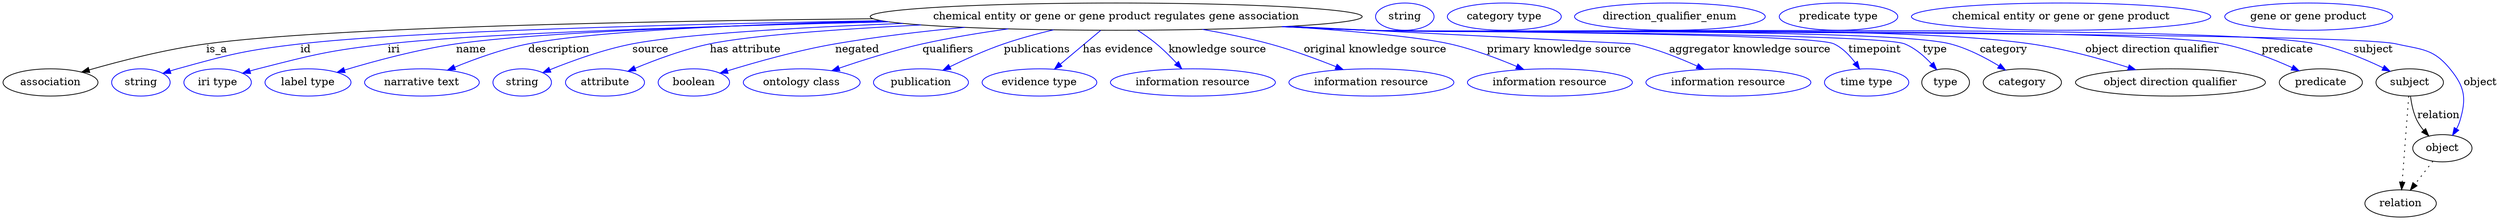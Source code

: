 digraph {
	graph [bb="0,0,3279.4,283"];
	node [label="\N"];
	"chemical entity or gene or gene product regulates gene association"	[height=0.5,
		label="chemical entity or gene or gene product regulates gene association",
		pos="1463.4,265",
		width=8.9909];
	association	[height=0.5,
		pos="62.394,178",
		width=1.7332];
	"chemical entity or gene or gene product regulates gene association" -> association	[label=is_a,
		lp="281.39,221.5",
		pos="e,103.52,191.74 1143.6,262.2 847.82,259.15 430.09,250.97 267.39,229 214.07,221.8 154.45,206.4 113.31,194.58"];
	id	[color=blue,
		height=0.5,
		label=string,
		pos="181.39,178",
		width=1.0652];
	"chemical entity or gene or gene product regulates gene association" -> id	[color=blue,
		label=id,
		lp="398.39,221.5",
		pos="e,210.38,190 1154,259.68 890.77,254.93 533.39,245.66 391.39,229 318.42,220.44 300.2,215.65 229.39,196 226.29,195.14 223.09,194.17 \
219.89,193.16",
		style=solid];
	iri	[color=blue,
		height=0.5,
		label="iri type",
		pos="282.39,178",
		width=1.2277];
	"chemical entity or gene or gene product regulates gene association" -> iri	[color=blue,
		label=iri,
		lp="514.39,221.5",
		pos="e,315.3,190.23 1164.3,258.08 931.93,252.55 629.15,243 506.39,229 429.49,220.23 410.38,215.19 335.39,196 332.02,195.14 328.54,194.18 \
325.05,193.17",
		style=solid];
	name	[color=blue,
		height=0.5,
		label="label type",
		pos="401.39,178",
		width=1.5707];
	"chemical entity or gene or gene product regulates gene association" -> name	[color=blue,
		label=name,
		lp="616.39,221.5",
		pos="e,439.75,191.4 1161.2,258.52 955.39,253.5 701.8,244.43 596.39,229 545.5,221.55 488.67,206.14 449.55,194.38",
		style=solid];
	description	[color=blue,
		height=0.5,
		label="narrative text",
		pos="551.39,178",
		width=2.0943];
	"chemical entity or gene or gene product regulates gene association" -> description	[color=blue,
		label=description,
		lp="730.89,221.5",
		pos="e,584.86,194.26 1155.5,259.41 979.6,254.95 777.25,246.18 690.39,229 657.23,222.44 621.37,209.38 594.38,198.25",
		style=solid];
	source	[color=blue,
		height=0.5,
		label=string,
		pos="683.39,178",
		width=1.0652];
	"chemical entity or gene or gene product regulates gene association" -> source	[color=blue,
		label=source,
		lp="851.39,221.5",
		pos="e,710.36,190.97 1182.5,256.02 1044.8,250.6 894.43,241.99 827.39,229 789.74,221.7 748.58,206.65 719.94,194.95",
		style=solid];
	"has attribute"	[color=blue,
		height=0.5,
		label=attribute,
		pos="791.39,178",
		width=1.4443];
	"chemical entity or gene or gene product regulates gene association" -> "has attribute"	[color=blue,
		label="has attribute",
		lp="976.39,221.5",
		pos="e,821.64,192.77 1207,254 1097.2,248.31 982.25,240.07 929.39,229 895.3,221.86 858.26,208.08 831.15,196.8",
		style=solid];
	negated	[color=blue,
		height=0.5,
		label=boolean,
		pos="908.39,178",
		width=1.2999];
	"chemical entity or gene or gene product regulates gene association" -> negated	[color=blue,
		label=negated,
		lp="1122.4,221.5",
		pos="e,942.74,190.34 1263.9,250.81 1208.5,245.61 1148.4,238.52 1093.4,229 1044.6,220.54 989.9,204.99 952.74,193.47",
		style=solid];
	qualifiers	[color=blue,
		height=0.5,
		label="ontology class",
		pos="1049.4,178",
		width=2.1304];
	"chemical entity or gene or gene product regulates gene association" -> qualifiers	[color=blue,
		label=qualifiers,
		lp="1241.9,221.5",
		pos="e,1089.1,193.53 1321.3,248.81 1284.4,243.68 1244.7,237.14 1208.4,229 1171.1,220.63 1129.9,207.57 1098.8,196.9",
		style=solid];
	publications	[color=blue,
		height=0.5,
		label=publication,
		pos="1206.4,178",
		width=1.7332];
	"chemical entity or gene or gene product regulates gene association" -> publications	[color=blue,
		label=publications,
		lp="1359.4,221.5",
		pos="e,1235.4,194.2 1380.8,247.51 1359.2,242.38 1336.2,236.17 1315.4,229 1291.1,220.66 1265,208.78 1244.4,198.69",
		style=solid];
	"has evidence"	[color=blue,
		height=0.5,
		label="evidence type",
		pos="1362.4,178",
		width=2.0943];
	"chemical entity or gene or gene product regulates gene association" -> "has evidence"	[color=blue,
		label="has evidence",
		lp="1465.9,221.5",
		pos="e,1382.1,195.6 1443,246.8 1427.7,233.96 1406.7,216.27 1389.9,202.19",
		style=solid];
	"knowledge source"	[color=blue,
		height=0.5,
		label="information resource",
		pos="1564.4,178",
		width=3.015];
	"chemical entity or gene or gene product regulates gene association" -> "knowledge source"	[color=blue,
		label="knowledge source",
		lp="1596.9,221.5",
		pos="e,1549.7,196.14 1491.7,246.95 1500,241.56 1508.8,235.35 1516.4,229 1525.6,221.33 1534.9,212.07 1542.8,203.61",
		style=solid];
	"original knowledge source"	[color=blue,
		height=0.5,
		label="information resource",
		pos="1799.4,178",
		width=3.015];
	"chemical entity or gene or gene product regulates gene association" -> "original knowledge source"	[color=blue,
		label="original knowledge source",
		lp="1804.4,221.5",
		pos="e,1762.2,195.02 1576.9,248.13 1606,243.03 1637.1,236.67 1665.4,229 1695,220.97 1727.3,209.03 1752.8,198.83",
		style=solid];
	"primary knowledge source"	[color=blue,
		height=0.5,
		label="information resource",
		pos="2034.4,178",
		width=3.015];
	"chemical entity or gene or gene product regulates gene association" -> "primary knowledge source"	[color=blue,
		label="primary knowledge source",
		lp="2046.4,221.5",
		pos="e,1999.9,195.14 1686.8,251.96 1773.2,246.09 1861,238.28 1902.4,229 1932.7,222.19 1965.4,209.86 1990.6,199.15",
		style=solid];
	"aggregator knowledge source"	[color=blue,
		height=0.5,
		label="information resource",
		pos="2269.4,178",
		width=3.015];
	"chemical entity or gene or gene product regulates gene association" -> "aggregator knowledge source"	[color=blue,
		label="aggregator knowledge source",
		lp="2297.9,221.5",
		pos="e,2237.4,195.32 1693,252.27 1890.8,242.16 2144.7,229.16 2145.4,229 2174,222.69 2204.5,210.46 2228.1,199.68",
		style=solid];
	timepoint	[color=blue,
		height=0.5,
		label="time type",
		pos="2451.4,178",
		width=1.5346];
	"chemical entity or gene or gene product regulates gene association" -> timepoint	[color=blue,
		label=timepoint,
		lp="2462.4,221.5",
		pos="e,2442.1,195.75 1686.4,251.95 1723.1,250.16 1760.8,248.43 1796.4,247 1830.4,245.63 2377.7,243.64 2408.4,229 2419.7,223.59 2429.3,\
213.62 2436.4,203.99",
		style=solid];
	type	[height=0.5,
		pos="2555.4,178",
		width=0.86659];
	"chemical entity or gene or gene product regulates gene association" -> type	[color=blue,
		label=type,
		lp="2541.4,221.5",
		pos="e,2543.6,194.87 1685.5,251.87 1722.5,250.08 1760.5,248.37 1796.4,247 1835.5,245.5 2465.1,243.76 2501.4,229 2515.2,223.4 2527.6,212.56 \
2537,202.41",
		style=solid];
	category	[height=0.5,
		pos="2656.4,178",
		width=1.4263];
	"chemical entity or gene or gene product regulates gene association" -> category	[color=blue,
		label=category,
		lp="2631.9,221.5",
		pos="e,2634.2,194.49 1684.6,251.86 1721.9,250.05 1760.2,248.35 1796.4,247 1881.4,243.83 2479.1,250.36 2561.4,229 2584.1,223.1 2607.5,\
210.89 2625.4,200.01",
		style=solid];
	"object direction qualifier"	[height=0.5,
		pos="2850.4,178",
		width=3.4664];
	"chemical entity or gene or gene product regulates gene association" -> "object direction qualifier"	[color=blue,
		label="object direction qualifier",
		lp="2827.4,221.5",
		pos="e,2804.8,194.83 1683.7,251.81 1721.3,250 1759.9,248.31 1796.4,247 1989.9,240.06 2475.8,256.72 2667.4,229 2711,222.68 2759.1,209.3 \
2795,197.96",
		style=solid];
	predicate	[height=0.5,
		pos="3047.4,178",
		width=1.5165];
	"chemical entity or gene or gene product regulates gene association" -> predicate	[color=blue,
		label=predicate,
		lp="3004.4,221.5",
		pos="e,3018.8,193.59 1682.3,251.73 1720.3,249.91 1759.5,248.24 1796.4,247 1921.1,242.82 2796.9,253.08 2919.4,229 2950.9,222.79 2984.8,\
209.26 3009.7,197.84",
		style=solid];
	subject	[height=0.5,
		pos="3164.4,178",
		width=1.2277];
	"chemical entity or gene or gene product regulates gene association" -> subject	[color=blue,
		label=subject,
		lp="3117.4,221.5",
		pos="e,3138.6,192.89 1681.9,251.7 1720,249.88 1759.4,248.21 1796.4,247 1934.8,242.47 2906.7,256.74 3042.4,229 3073.1,222.73 3105.8,208.87 \
3129.6,197.34",
		style=solid];
	object	[height=0.5,
		pos="3207.4,91",
		width=1.0832];
	"chemical entity or gene or gene product regulates gene association" -> object	[color=blue,
		label=object,
		lp="3257.4,178",
		pos="e,3220.8,108.09 1681.4,251.69 1719.7,249.86 1759.2,248.2 1796.4,247 1871.4,244.59 3074.3,245.89 3147.4,229 3180.9,221.26 3195.7,\
222.67 3217.4,196 3237.1,171.8 3239.3,156.9 3230.4,127 3229.4,123.55 3227.9,120.13 3226.1,116.85",
		style=solid];
	association_type	[color=blue,
		height=0.5,
		label=string,
		pos="1843.4,265",
		width=1.0652];
	association_category	[color=blue,
		height=0.5,
		label="category type",
		pos="1974.4,265",
		width=2.0762];
	"chemical entity or gene or gene product regulates gene association_object direction qualifier"	[color=blue,
		height=0.5,
		label=direction_qualifier_enum,
		pos="2192.4,265",
		width=3.4844];
	"chemical entity or gene or gene product regulates gene association_predicate"	[color=blue,
		height=0.5,
		label="predicate type",
		pos="2413.4,265",
		width=2.1665];
	subject -> object	[label=relation,
		lp="3202.4,134.5",
		pos="e,3189.5,107.23 3165.5,159.55 3166.7,149.57 3169.2,137.07 3174.4,127 3176.6,122.68 3179.5,118.52 3182.7,114.66"];
	relation	[height=0.5,
		pos="3152.4,18",
		width=1.2999];
	subject -> relation	[pos="e,3153.7,36.188 3163.1,159.79 3161,132.48 3157,78.994 3154.5,46.38",
		style=dotted];
	"chemical entity or gene or gene product regulates gene association_subject"	[color=blue,
		height=0.5,
		label="chemical entity or gene or gene product",
		pos="2706.4,265",
		width=5.4703];
	object -> relation	[pos="e,3165.2,35.54 3194.9,73.889 3188,64.939 3179.2,53.617 3171.4,43.584",
		style=dotted];
	"chemical entity or gene or gene product regulates gene association_object"	[color=blue,
		height=0.5,
		label="gene or gene product",
		pos="3031.4,265",
		width=3.0692];
}
